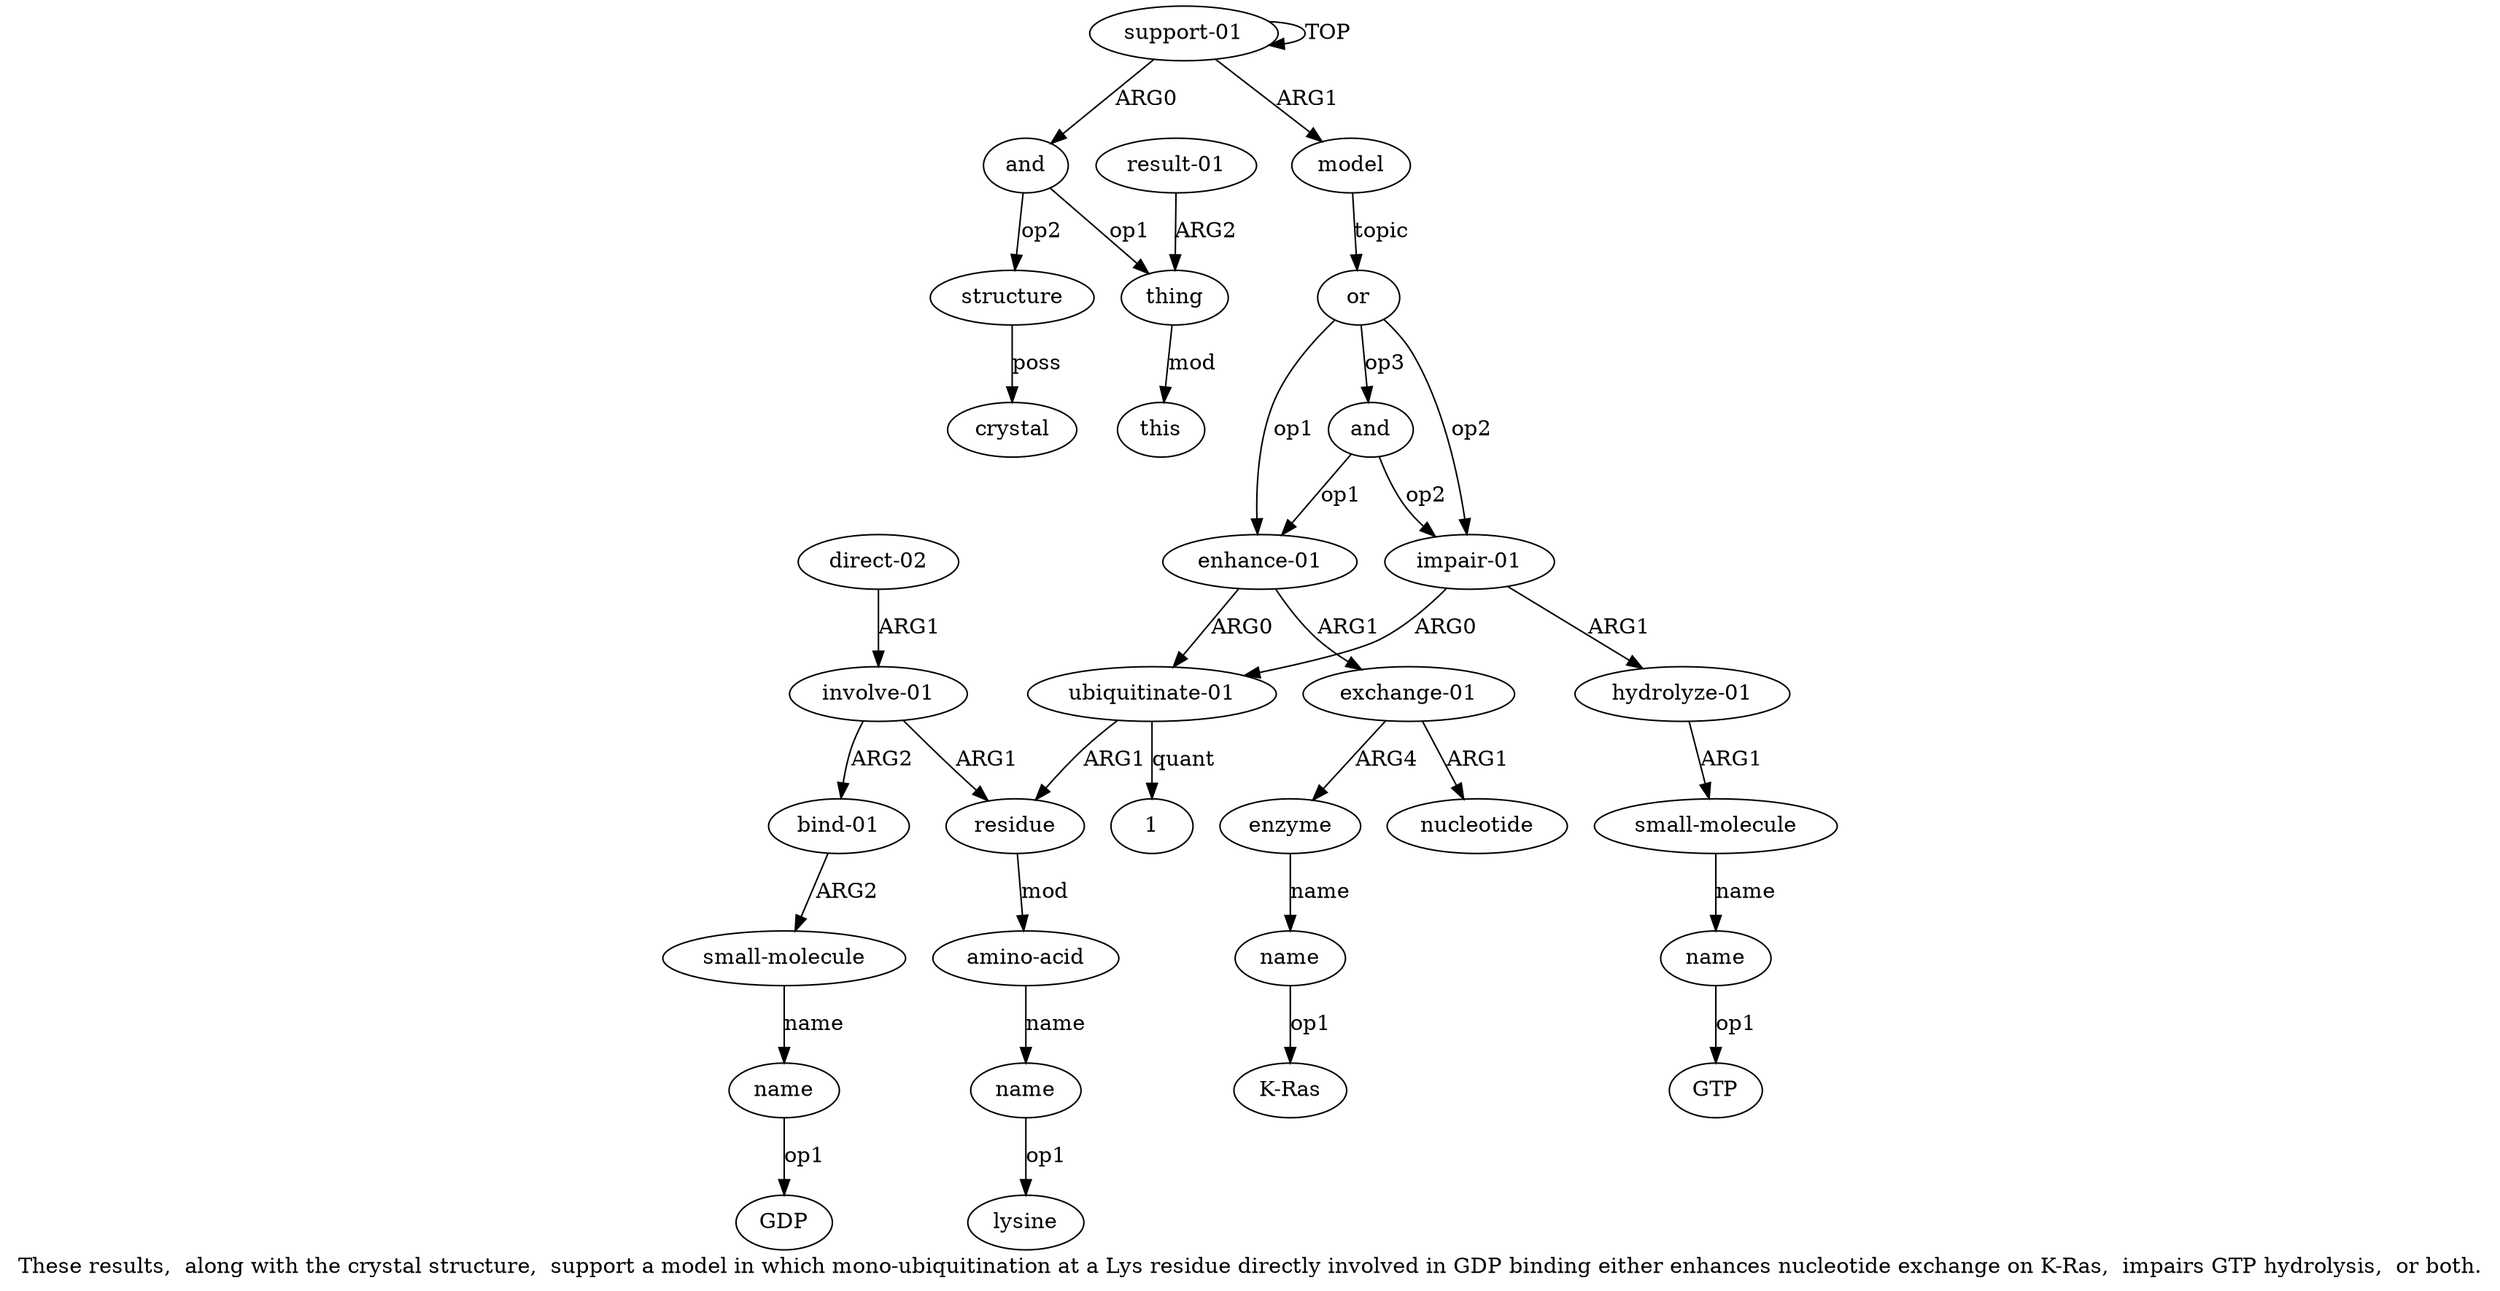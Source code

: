 digraph  {
	graph [label="These results,  along with the crystal structure,  support a model in which mono-ubiquitination at a Lys residue directly involved \
in GDP binding either enhances nucleotide exchange on K-Ras,  impairs GTP hydrolysis,  or both."];
	node [label="\N"];
	a20	 [color=black,
		gold_ind=20,
		gold_label=nucleotide,
		label=nucleotide,
		test_ind=20,
		test_label=nucleotide];
	a21	 [color=black,
		gold_ind=21,
		gold_label=enzyme,
		label=enzyme,
		test_ind=21,
		test_label=enzyme];
	a22	 [color=black,
		gold_ind=22,
		gold_label=name,
		label=name,
		test_ind=22,
		test_label=name];
	a21 -> a22 [key=0,
	color=black,
	gold_label=name,
	label=name,
	test_label=name];
"a22 K-Ras" [color=black,
	gold_ind=-1,
	gold_label="K-Ras",
	label="K-Ras",
	test_ind=-1,
	test_label="K-Ras"];
a22 -> "a22 K-Ras" [key=0,
color=black,
gold_label=op1,
label=op1,
test_label=op1];
a23 [color=black,
gold_ind=23,
gold_label="impair-01",
label="impair-01",
test_ind=23,
test_label="impair-01"];
a24 [color=black,
gold_ind=24,
gold_label="hydrolyze-01",
label="hydrolyze-01",
test_ind=24,
test_label="hydrolyze-01"];
a23 -> a24 [key=0,
color=black,
gold_label=ARG1,
label=ARG1,
test_label=ARG1];
a10 [color=black,
gold_ind=10,
gold_label="ubiquitinate-01",
label="ubiquitinate-01",
test_ind=10,
test_label="ubiquitinate-01"];
a23 -> a10 [key=0,
color=black,
gold_label=ARG0,
label=ARG0,
test_label=ARG0];
a25 [color=black,
gold_ind=25,
gold_label="small-molecule",
label="small-molecule",
test_ind=25,
test_label="small-molecule"];
a24 -> a25 [key=0,
color=black,
gold_label=ARG1,
label=ARG1,
test_label=ARG1];
a26 [color=black,
gold_ind=26,
gold_label=name,
label=name,
test_ind=26,
test_label=name];
a25 -> a26 [key=0,
color=black,
gold_label=name,
label=name,
test_label=name];
"a26 GTP" [color=black,
gold_ind=-1,
gold_label=GTP,
label=GTP,
test_ind=-1,
test_label=GTP];
a26 -> "a26 GTP" [key=0,
color=black,
gold_label=op1,
label=op1,
test_label=op1];
a27 [color=black,
gold_ind=27,
gold_label=and,
label=and,
test_ind=27,
test_label=and];
a27 -> a23 [key=0,
color=black,
gold_label=op2,
label=op2,
test_label=op2];
a9 [color=black,
gold_ind=9,
gold_label="enhance-01",
label="enhance-01",
test_ind=9,
test_label="enhance-01"];
a27 -> a9 [key=0,
color=black,
gold_label=op1,
label=op1,
test_label=op1];
"a13 lysine" [color=black,
gold_ind=-1,
gold_label=lysine,
label=lysine,
test_ind=-1,
test_label=lysine];
a15 [color=black,
gold_ind=15,
gold_label="bind-01",
label="bind-01",
test_ind=15,
test_label="bind-01"];
a16 [color=black,
gold_ind=16,
gold_label="small-molecule",
label="small-molecule",
test_ind=16,
test_label="small-molecule"];
a15 -> a16 [key=0,
color=black,
gold_label=ARG2,
label=ARG2,
test_label=ARG2];
a14 [color=black,
gold_ind=14,
gold_label="involve-01",
label="involve-01",
test_ind=14,
test_label="involve-01"];
a14 -> a15 [key=0,
color=black,
gold_label=ARG2,
label=ARG2,
test_label=ARG2];
a11 [color=black,
gold_ind=11,
gold_label=residue,
label=residue,
test_ind=11,
test_label=residue];
a14 -> a11 [key=0,
color=black,
gold_label=ARG1,
label=ARG1,
test_label=ARG1];
a17 [color=black,
gold_ind=17,
gold_label=name,
label=name,
test_ind=17,
test_label=name];
"a17 GDP" [color=black,
gold_ind=-1,
gold_label=GDP,
label=GDP,
test_ind=-1,
test_label=GDP];
a17 -> "a17 GDP" [key=0,
color=black,
gold_label=op1,
label=op1,
test_label=op1];
a16 -> a17 [key=0,
color=black,
gold_label=name,
label=name,
test_label=name];
a12 [color=black,
gold_ind=12,
gold_label="amino-acid",
label="amino-acid",
test_ind=12,
test_label="amino-acid"];
a11 -> a12 [key=0,
color=black,
gold_label=mod,
label=mod,
test_label=mod];
a10 -> a11 [key=0,
color=black,
gold_label=ARG1,
label=ARG1,
test_label=ARG1];
"a10 1" [color=black,
gold_ind=-1,
gold_label=1,
label=1,
test_ind=-1,
test_label=1];
a10 -> "a10 1" [key=0,
color=black,
gold_label=quant,
label=quant,
test_label=quant];
a13 [color=black,
gold_ind=13,
gold_label=name,
label=name,
test_ind=13,
test_label=name];
a13 -> "a13 lysine" [key=0,
color=black,
gold_label=op1,
label=op1,
test_label=op1];
a12 -> a13 [key=0,
color=black,
gold_label=name,
label=name,
test_label=name];
a19 [color=black,
gold_ind=19,
gold_label="exchange-01",
label="exchange-01",
test_ind=19,
test_label="exchange-01"];
a19 -> a20 [key=0,
color=black,
gold_label=ARG1,
label=ARG1,
test_label=ARG1];
a19 -> a21 [key=0,
color=black,
gold_label=ARG4,
label=ARG4,
test_label=ARG4];
a18 [color=black,
gold_ind=18,
gold_label="direct-02",
label="direct-02",
test_ind=18,
test_label="direct-02"];
a18 -> a14 [key=0,
color=black,
gold_label=ARG1,
label=ARG1,
test_label=ARG1];
a1 [color=black,
gold_ind=1,
gold_label=and,
label=and,
test_ind=1,
test_label=and];
a2 [color=black,
gold_ind=2,
gold_label=thing,
label=thing,
test_ind=2,
test_label=thing];
a1 -> a2 [key=0,
color=black,
gold_label=op1,
label=op1,
test_label=op1];
a5 [color=black,
gold_ind=5,
gold_label=structure,
label=structure,
test_ind=5,
test_label=structure];
a1 -> a5 [key=0,
color=black,
gold_label=op2,
label=op2,
test_label=op2];
a0 [color=black,
gold_ind=0,
gold_label="support-01",
label="support-01",
test_ind=0,
test_label="support-01"];
a0 -> a1 [key=0,
color=black,
gold_label=ARG0,
label=ARG0,
test_label=ARG0];
a0 -> a0 [key=0,
color=black,
gold_label=TOP,
label=TOP,
test_label=TOP];
a7 [color=black,
gold_ind=7,
gold_label=model,
label=model,
test_ind=7,
test_label=model];
a0 -> a7 [key=0,
color=black,
gold_label=ARG1,
label=ARG1,
test_label=ARG1];
a3 [color=black,
gold_ind=3,
gold_label=this,
label=this,
test_ind=3,
test_label=this];
a2 -> a3 [key=0,
color=black,
gold_label=mod,
label=mod,
test_label=mod];
a6 [color=black,
gold_ind=6,
gold_label=crystal,
label=crystal,
test_ind=6,
test_label=crystal];
a5 -> a6 [key=0,
color=black,
gold_label=poss,
label=poss,
test_label=poss];
a4 [color=black,
gold_ind=4,
gold_label="result-01",
label="result-01",
test_ind=4,
test_label="result-01"];
a4 -> a2 [key=0,
color=black,
gold_label=ARG2,
label=ARG2,
test_label=ARG2];
a8 [color=black,
gold_ind=8,
gold_label=or,
label=or,
test_ind=8,
test_label=or];
a7 -> a8 [key=0,
color=black,
gold_label=topic,
label=topic,
test_label=topic];
a9 -> a10 [key=0,
color=black,
gold_label=ARG0,
label=ARG0,
test_label=ARG0];
a9 -> a19 [key=0,
color=black,
gold_label=ARG1,
label=ARG1,
test_label=ARG1];
a8 -> a23 [key=0,
color=black,
gold_label=op2,
label=op2,
test_label=op2];
a8 -> a27 [key=0,
color=black,
gold_label=op3,
label=op3,
test_label=op3];
a8 -> a9 [key=0,
color=black,
gold_label=op1,
label=op1,
test_label=op1];
}
